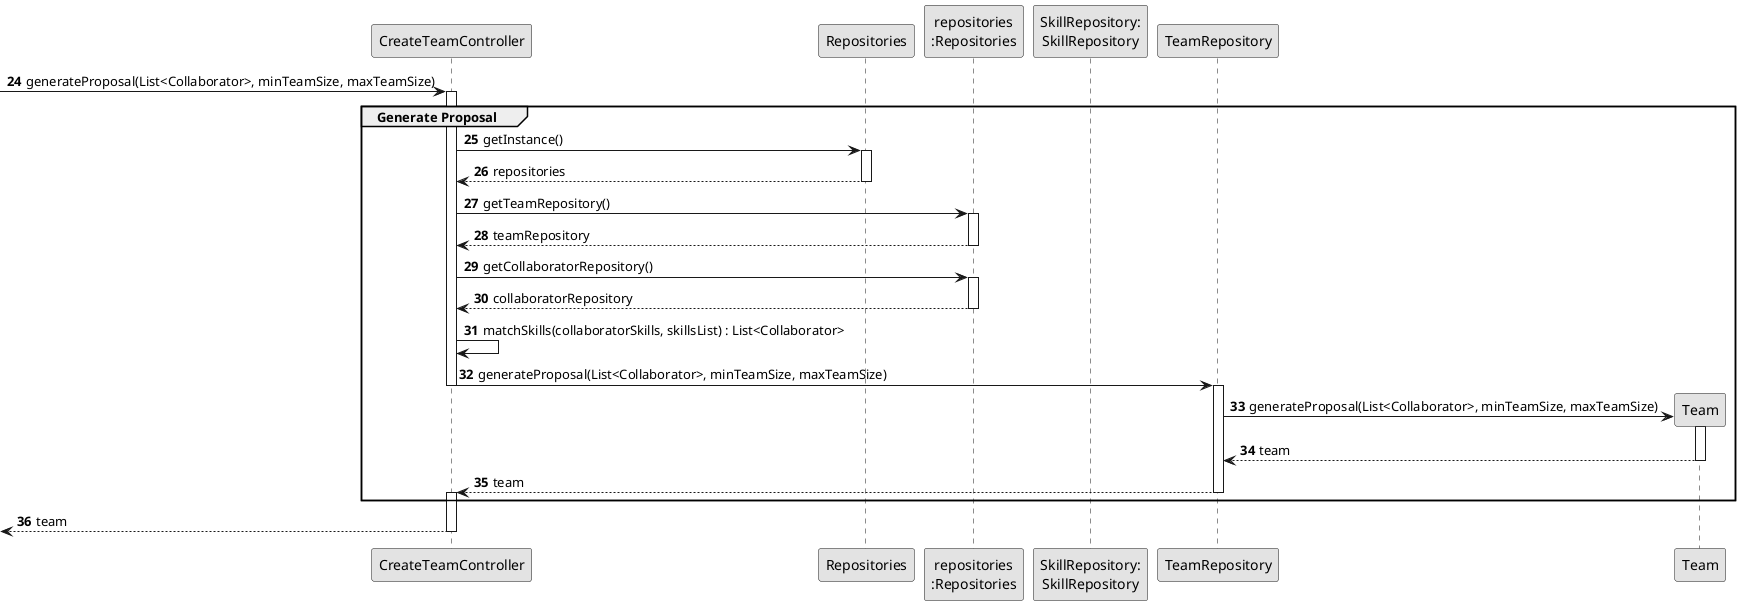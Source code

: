 @startuml
skinparam monochrome true
skinparam packageStyle rectangle
skinparam shadowing false

participant "CreateTeamController" as CTRL
participant "Repositories" as RepositorySingleton
participant "repositories\n:Repositories" as PLAT
participant "SkillRepository:\nSkillRepository" as SkillRepository

autonumber 24

 -> CTRL : generateProposal(List<Collaborator>, minTeamSize, maxTeamSize)
activate CTRL
    group Generate Proposal

            CTRL -> RepositorySingleton : getInstance()
            activate RepositorySingleton

                RepositorySingleton --> CTRL: repositories
            deactivate RepositorySingleton

            CTRL -> PLAT : getTeamRepository()
            activate PLAT

                PLAT --> CTRL: teamRepository
            deactivate PLAT

            CTRL -> PLAT : getCollaboratorRepository()
            activate PLAT

                PLAT --> CTRL: collaboratorRepository
            deactivate PLAT


            CTRL -> CTRL : matchSkills(collaboratorSkills, skillsList) : List<Collaborator>

            CTRL -> TeamRepository : generateProposal(List<Collaborator>, minTeamSize, maxTeamSize)
deactivate CTRL
    activate TeamRepository

        TeamRepository -> Team**: generateProposal(List<Collaborator>, minTeamSize, maxTeamSize)
activate Team
Team -->TeamRepository : team
deactivate Team
TeamRepository --> CTRL : team
    deactivate TeamRepository
    activate CTRL
    deactivate CTRL

    end
    <-- CTRL : team
deactivate CTRL


@enduml
